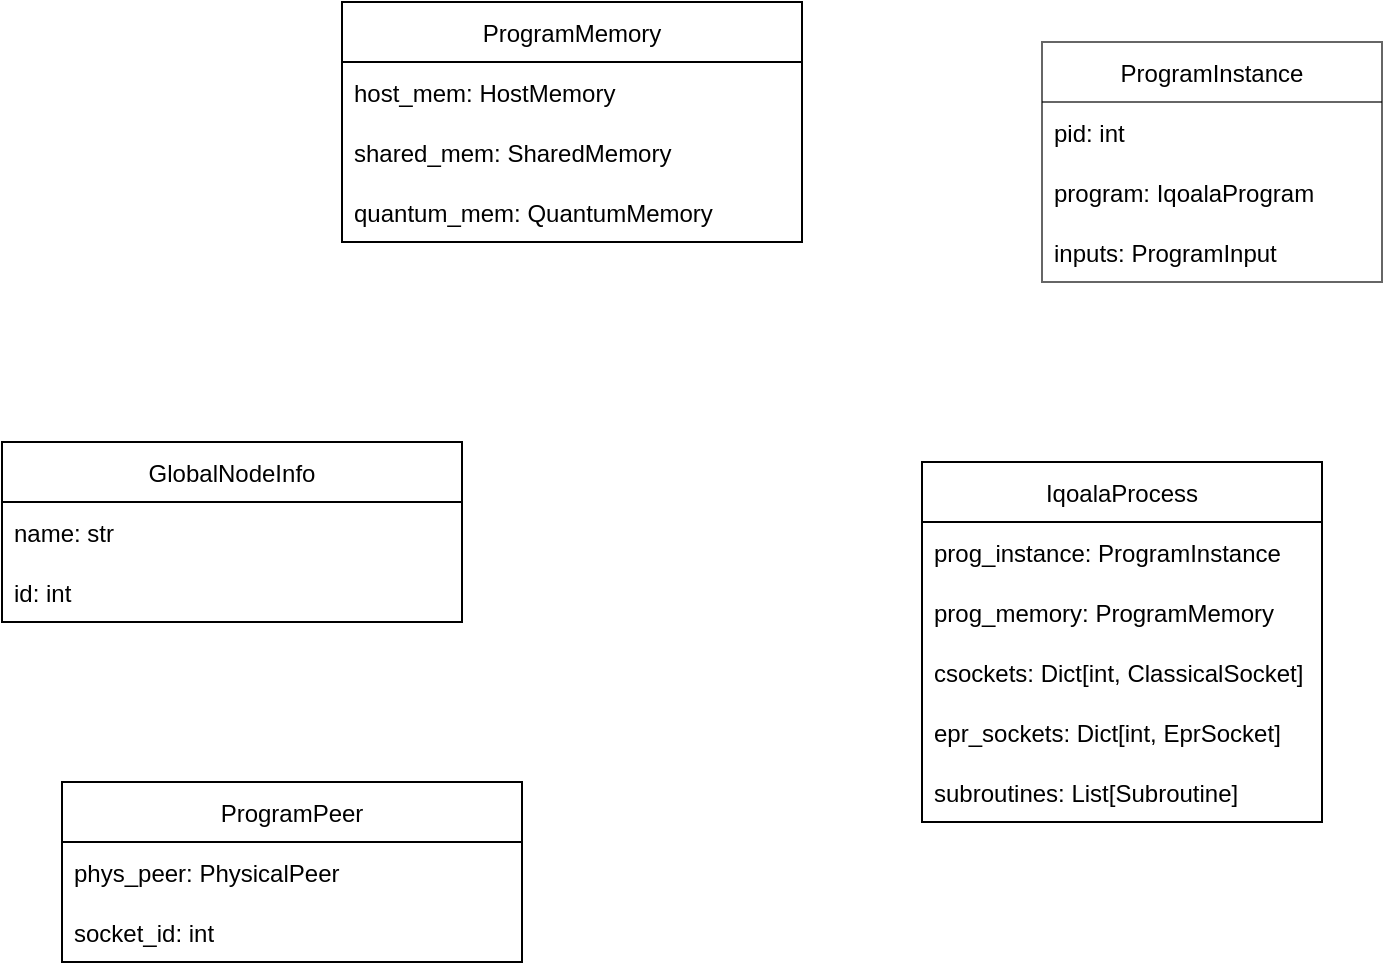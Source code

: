 <mxfile version="20.4.0" type="embed">
    <diagram id="D4VJ8rbdvwUYpfzBsrsD" name="Page-1">
        <mxGraphModel dx="1148" dy="790" grid="1" gridSize="10" guides="1" tooltips="1" connect="1" arrows="1" fold="1" page="1" pageScale="1" pageWidth="850" pageHeight="1100" math="0" shadow="0">
            <root>
                <mxCell id="0"/>
                <mxCell id="1" parent="0"/>
                <mxCell id="2" value="ProgramMemory" style="swimlane;fontStyle=0;childLayout=stackLayout;horizontal=1;startSize=30;horizontalStack=0;resizeParent=1;resizeParentMax=0;resizeLast=0;collapsible=1;marginBottom=0;fillStyle=auto;swimlaneFillColor=none;" parent="1" vertex="1">
                    <mxGeometry x="260" y="50" width="230" height="120" as="geometry">
                        <mxRectangle x="350" y="350" width="60" height="30" as="alternateBounds"/>
                    </mxGeometry>
                </mxCell>
                <mxCell id="3" value="host_mem: HostMemory" style="text;strokeColor=none;fillColor=none;align=left;verticalAlign=middle;spacingLeft=4;spacingRight=4;overflow=hidden;points=[[0,0.5],[1,0.5]];portConstraint=eastwest;rotatable=0;" parent="2" vertex="1">
                    <mxGeometry y="30" width="230" height="30" as="geometry"/>
                </mxCell>
                <mxCell id="4" value="shared_mem: SharedMemory" style="text;strokeColor=none;fillColor=none;align=left;verticalAlign=middle;spacingLeft=4;spacingRight=4;overflow=hidden;points=[[0,0.5],[1,0.5]];portConstraint=eastwest;rotatable=0;" parent="2" vertex="1">
                    <mxGeometry y="60" width="230" height="30" as="geometry"/>
                </mxCell>
                <mxCell id="5" value="quantum_mem: QuantumMemory" style="text;strokeColor=none;fillColor=none;align=left;verticalAlign=middle;spacingLeft=4;spacingRight=4;overflow=hidden;points=[[0,0.5],[1,0.5]];portConstraint=eastwest;rotatable=0;" parent="2" vertex="1">
                    <mxGeometry y="90" width="230" height="30" as="geometry"/>
                </mxCell>
                <mxCell id="12" value="IqoalaProcess" style="swimlane;fontStyle=0;childLayout=stackLayout;horizontal=1;startSize=30;horizontalStack=0;resizeParent=1;resizeParentMax=0;resizeLast=0;collapsible=1;marginBottom=0;" parent="1" vertex="1">
                    <mxGeometry x="550" y="280" width="200" height="180" as="geometry">
                        <mxRectangle x="350" y="350" width="60" height="30" as="alternateBounds"/>
                    </mxGeometry>
                </mxCell>
                <mxCell id="13" value="prog_instance: ProgramInstance" style="text;strokeColor=none;fillColor=none;align=left;verticalAlign=middle;spacingLeft=4;spacingRight=4;overflow=hidden;points=[[0,0.5],[1,0.5]];portConstraint=eastwest;rotatable=0;" parent="12" vertex="1">
                    <mxGeometry y="30" width="200" height="30" as="geometry"/>
                </mxCell>
                <mxCell id="14" value="prog_memory: ProgramMemory" style="text;strokeColor=none;fillColor=none;align=left;verticalAlign=middle;spacingLeft=4;spacingRight=4;overflow=hidden;points=[[0,0.5],[1,0.5]];portConstraint=eastwest;rotatable=0;" parent="12" vertex="1">
                    <mxGeometry y="60" width="200" height="30" as="geometry"/>
                </mxCell>
                <mxCell id="15" value="csockets: Dict[int, ClassicalSocket]" style="text;strokeColor=none;fillColor=none;align=left;verticalAlign=middle;spacingLeft=4;spacingRight=4;overflow=hidden;points=[[0,0.5],[1,0.5]];portConstraint=eastwest;rotatable=0;" parent="12" vertex="1">
                    <mxGeometry y="90" width="200" height="30" as="geometry"/>
                </mxCell>
                <mxCell id="53" value="epr_sockets: Dict[int, EprSocket]" style="text;strokeColor=none;fillColor=none;align=left;verticalAlign=middle;spacingLeft=4;spacingRight=4;overflow=hidden;points=[[0,0.5],[1,0.5]];portConstraint=eastwest;rotatable=0;" vertex="1" parent="12">
                    <mxGeometry y="120" width="200" height="30" as="geometry"/>
                </mxCell>
                <mxCell id="54" value="subroutines: List[Subroutine]" style="text;strokeColor=none;fillColor=none;align=left;verticalAlign=middle;spacingLeft=4;spacingRight=4;overflow=hidden;points=[[0,0.5],[1,0.5]];portConstraint=eastwest;rotatable=0;" vertex="1" parent="12">
                    <mxGeometry y="150" width="200" height="30" as="geometry"/>
                </mxCell>
                <mxCell id="34" value="ProgramInstance" style="swimlane;fontStyle=0;childLayout=stackLayout;horizontal=1;startSize=30;horizontalStack=0;resizeParent=1;resizeParentMax=0;resizeLast=0;collapsible=1;marginBottom=0;strokeColor=default;fillStyle=cross-hatch;fillColor=#FFFFFF;opacity=60;" parent="1" vertex="1">
                    <mxGeometry x="610" y="70" width="170" height="120" as="geometry">
                        <mxRectangle x="350" y="350" width="60" height="30" as="alternateBounds"/>
                    </mxGeometry>
                </mxCell>
                <mxCell id="35" value="pid: int" style="text;strokeColor=none;fillColor=none;align=left;verticalAlign=middle;spacingLeft=4;spacingRight=4;overflow=hidden;points=[[0,0.5],[1,0.5]];portConstraint=eastwest;rotatable=0;" parent="34" vertex="1">
                    <mxGeometry y="30" width="170" height="30" as="geometry"/>
                </mxCell>
                <mxCell id="36" value="program: IqoalaProgram" style="text;strokeColor=none;fillColor=none;align=left;verticalAlign=middle;spacingLeft=4;spacingRight=4;overflow=hidden;points=[[0,0.5],[1,0.5]];portConstraint=eastwest;rotatable=0;" parent="34" vertex="1">
                    <mxGeometry y="60" width="170" height="30" as="geometry"/>
                </mxCell>
                <mxCell id="37" value="inputs: ProgramInput" style="text;strokeColor=none;fillColor=none;align=left;verticalAlign=middle;spacingLeft=4;spacingRight=4;overflow=hidden;points=[[0,0.5],[1,0.5]];portConstraint=eastwest;rotatable=0;" parent="34" vertex="1">
                    <mxGeometry y="90" width="170" height="30" as="geometry"/>
                </mxCell>
                <mxCell id="38" value="GlobalNodeInfo" style="swimlane;fontStyle=0;childLayout=stackLayout;horizontal=1;startSize=30;horizontalStack=0;resizeParent=1;resizeParentMax=0;resizeLast=0;collapsible=1;marginBottom=0;" parent="1" vertex="1">
                    <mxGeometry x="90" y="270" width="230" height="90" as="geometry">
                        <mxRectangle x="350" y="350" width="60" height="30" as="alternateBounds"/>
                    </mxGeometry>
                </mxCell>
                <mxCell id="39" value="name: str" style="text;strokeColor=none;fillColor=none;align=left;verticalAlign=middle;spacingLeft=4;spacingRight=4;overflow=hidden;points=[[0,0.5],[1,0.5]];portConstraint=eastwest;rotatable=0;" parent="38" vertex="1">
                    <mxGeometry y="30" width="230" height="30" as="geometry"/>
                </mxCell>
                <mxCell id="40" value="id: int" style="text;strokeColor=none;fillColor=none;align=left;verticalAlign=middle;spacingLeft=4;spacingRight=4;overflow=hidden;points=[[0,0.5],[1,0.5]];portConstraint=eastwest;rotatable=0;" parent="38" vertex="1">
                    <mxGeometry y="60" width="230" height="30" as="geometry"/>
                </mxCell>
                <mxCell id="42" value="ProgramPeer" style="swimlane;fontStyle=0;childLayout=stackLayout;horizontal=1;startSize=30;horizontalStack=0;resizeParent=1;resizeParentMax=0;resizeLast=0;collapsible=1;marginBottom=0;" parent="1" vertex="1">
                    <mxGeometry x="120" y="440" width="230" height="90" as="geometry">
                        <mxRectangle x="350" y="350" width="60" height="30" as="alternateBounds"/>
                    </mxGeometry>
                </mxCell>
                <mxCell id="43" value="phys_peer: PhysicalPeer" style="text;strokeColor=none;fillColor=none;align=left;verticalAlign=middle;spacingLeft=4;spacingRight=4;overflow=hidden;points=[[0,0.5],[1,0.5]];portConstraint=eastwest;rotatable=0;" parent="42" vertex="1">
                    <mxGeometry y="30" width="230" height="30" as="geometry"/>
                </mxCell>
                <mxCell id="44" value="socket_id: int" style="text;strokeColor=none;fillColor=none;align=left;verticalAlign=middle;spacingLeft=4;spacingRight=4;overflow=hidden;points=[[0,0.5],[1,0.5]];portConstraint=eastwest;rotatable=0;" parent="42" vertex="1">
                    <mxGeometry y="60" width="230" height="30" as="geometry"/>
                </mxCell>
            </root>
        </mxGraphModel>
    </diagram>
</mxfile>